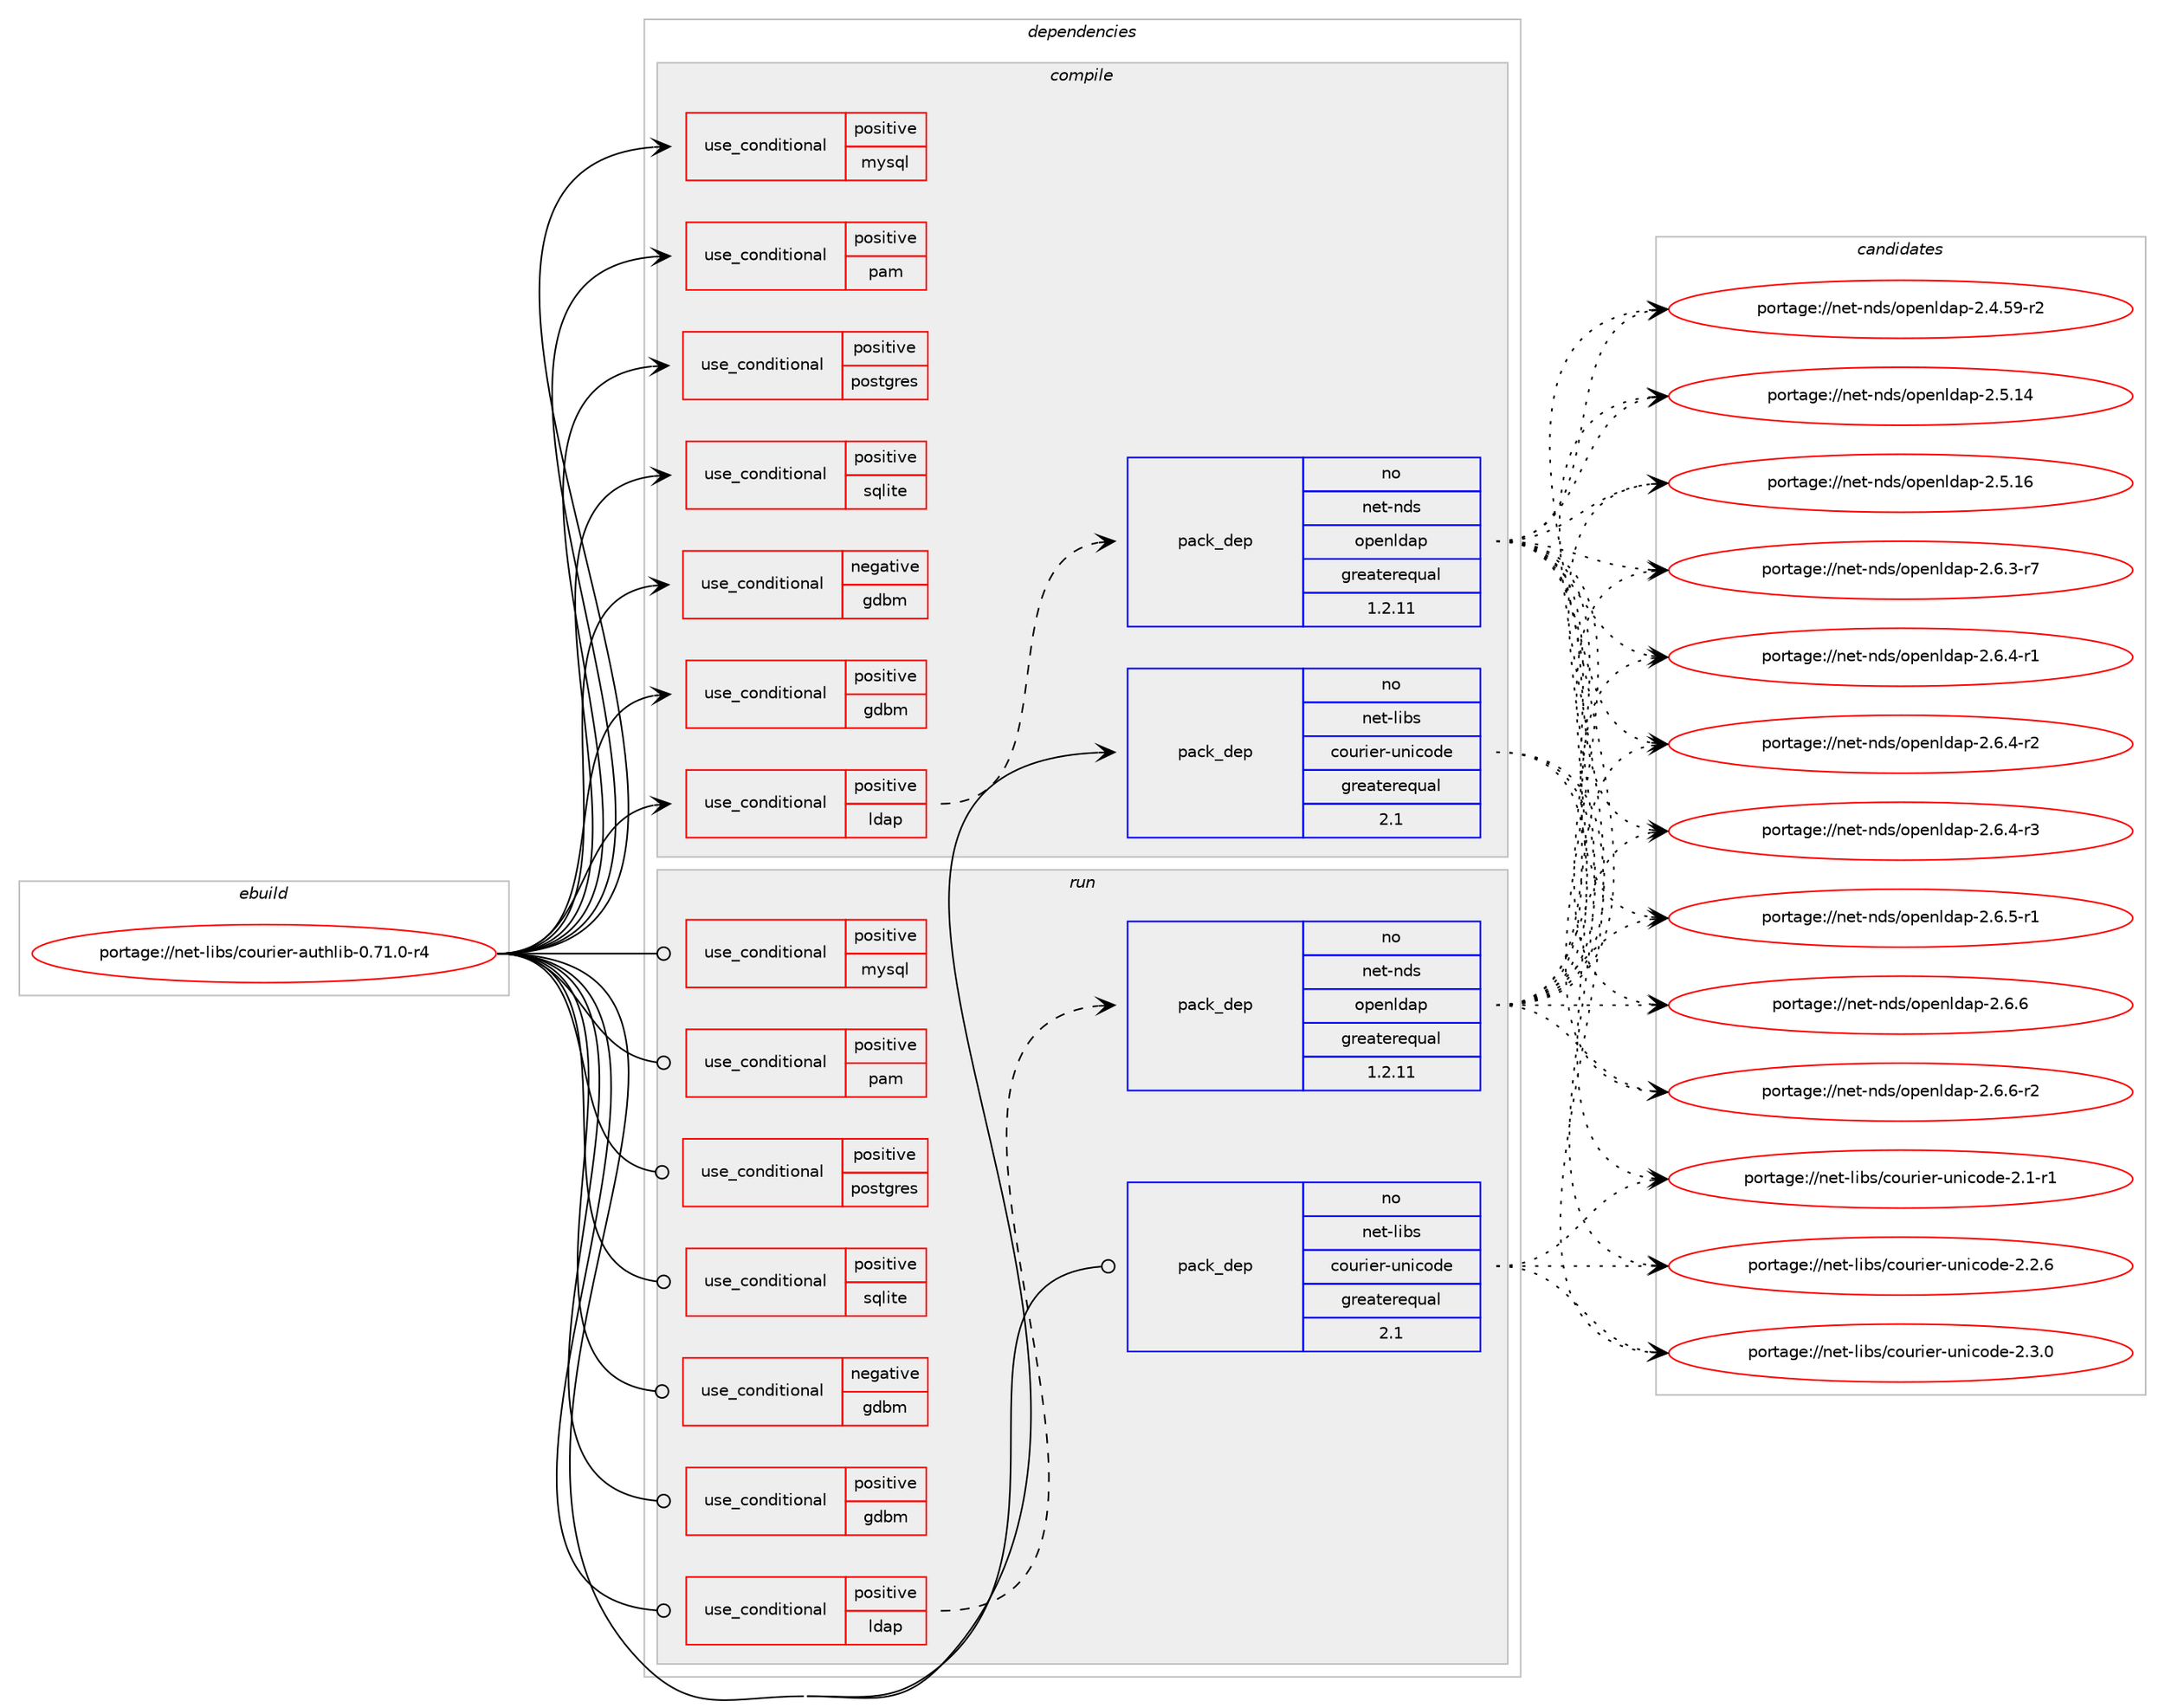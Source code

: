 digraph prolog {

# *************
# Graph options
# *************

newrank=true;
concentrate=true;
compound=true;
graph [rankdir=LR,fontname=Helvetica,fontsize=10,ranksep=1.5];#, ranksep=2.5, nodesep=0.2];
edge  [arrowhead=vee];
node  [fontname=Helvetica,fontsize=10];

# **********
# The ebuild
# **********

subgraph cluster_leftcol {
color=gray;
rank=same;
label=<<i>ebuild</i>>;
id [label="portage://net-libs/courier-authlib-0.71.0-r4", color=red, width=4, href="../net-libs/courier-authlib-0.71.0-r4.svg"];
}

# ****************
# The dependencies
# ****************

subgraph cluster_midcol {
color=gray;
label=<<i>dependencies</i>>;
subgraph cluster_compile {
fillcolor="#eeeeee";
style=filled;
label=<<i>compile</i>>;
subgraph cond90787 {
dependency182316 [label=<<TABLE BORDER="0" CELLBORDER="1" CELLSPACING="0" CELLPADDING="4"><TR><TD ROWSPAN="3" CELLPADDING="10">use_conditional</TD></TR><TR><TD>negative</TD></TR><TR><TD>gdbm</TD></TR></TABLE>>, shape=none, color=red];
# *** BEGIN UNKNOWN DEPENDENCY TYPE (TODO) ***
# dependency182316 -> package_dependency(portage://net-libs/courier-authlib-0.71.0-r4,install,no,sys-libs,db,none,[,,],any_same_slot,[])
# *** END UNKNOWN DEPENDENCY TYPE (TODO) ***

}
id:e -> dependency182316:w [weight=20,style="solid",arrowhead="vee"];
subgraph cond90788 {
dependency182317 [label=<<TABLE BORDER="0" CELLBORDER="1" CELLSPACING="0" CELLPADDING="4"><TR><TD ROWSPAN="3" CELLPADDING="10">use_conditional</TD></TR><TR><TD>positive</TD></TR><TR><TD>gdbm</TD></TR></TABLE>>, shape=none, color=red];
# *** BEGIN UNKNOWN DEPENDENCY TYPE (TODO) ***
# dependency182317 -> package_dependency(portage://net-libs/courier-authlib-0.71.0-r4,install,no,sys-libs,gdbm,none,[,,],any_same_slot,[])
# *** END UNKNOWN DEPENDENCY TYPE (TODO) ***

}
id:e -> dependency182317:w [weight=20,style="solid",arrowhead="vee"];
subgraph cond90789 {
dependency182318 [label=<<TABLE BORDER="0" CELLBORDER="1" CELLSPACING="0" CELLPADDING="4"><TR><TD ROWSPAN="3" CELLPADDING="10">use_conditional</TD></TR><TR><TD>positive</TD></TR><TR><TD>ldap</TD></TR></TABLE>>, shape=none, color=red];
subgraph pack88940 {
dependency182319 [label=<<TABLE BORDER="0" CELLBORDER="1" CELLSPACING="0" CELLPADDING="4" WIDTH="220"><TR><TD ROWSPAN="6" CELLPADDING="30">pack_dep</TD></TR><TR><TD WIDTH="110">no</TD></TR><TR><TD>net-nds</TD></TR><TR><TD>openldap</TD></TR><TR><TD>greaterequal</TD></TR><TR><TD>1.2.11</TD></TR></TABLE>>, shape=none, color=blue];
}
dependency182318:e -> dependency182319:w [weight=20,style="dashed",arrowhead="vee"];
}
id:e -> dependency182318:w [weight=20,style="solid",arrowhead="vee"];
subgraph cond90790 {
dependency182320 [label=<<TABLE BORDER="0" CELLBORDER="1" CELLSPACING="0" CELLPADDING="4"><TR><TD ROWSPAN="3" CELLPADDING="10">use_conditional</TD></TR><TR><TD>positive</TD></TR><TR><TD>mysql</TD></TR></TABLE>>, shape=none, color=red];
# *** BEGIN UNKNOWN DEPENDENCY TYPE (TODO) ***
# dependency182320 -> package_dependency(portage://net-libs/courier-authlib-0.71.0-r4,install,no,dev-db,mysql-connector-c,none,[,,],any_same_slot,[])
# *** END UNKNOWN DEPENDENCY TYPE (TODO) ***

}
id:e -> dependency182320:w [weight=20,style="solid",arrowhead="vee"];
subgraph cond90791 {
dependency182321 [label=<<TABLE BORDER="0" CELLBORDER="1" CELLSPACING="0" CELLPADDING="4"><TR><TD ROWSPAN="3" CELLPADDING="10">use_conditional</TD></TR><TR><TD>positive</TD></TR><TR><TD>pam</TD></TR></TABLE>>, shape=none, color=red];
# *** BEGIN UNKNOWN DEPENDENCY TYPE (TODO) ***
# dependency182321 -> package_dependency(portage://net-libs/courier-authlib-0.71.0-r4,install,no,sys-libs,pam,none,[,,],[],[])
# *** END UNKNOWN DEPENDENCY TYPE (TODO) ***

}
id:e -> dependency182321:w [weight=20,style="solid",arrowhead="vee"];
subgraph cond90792 {
dependency182322 [label=<<TABLE BORDER="0" CELLBORDER="1" CELLSPACING="0" CELLPADDING="4"><TR><TD ROWSPAN="3" CELLPADDING="10">use_conditional</TD></TR><TR><TD>positive</TD></TR><TR><TD>postgres</TD></TR></TABLE>>, shape=none, color=red];
# *** BEGIN UNKNOWN DEPENDENCY TYPE (TODO) ***
# dependency182322 -> package_dependency(portage://net-libs/courier-authlib-0.71.0-r4,install,no,dev-db,postgresql,none,[,,],any_same_slot,[])
# *** END UNKNOWN DEPENDENCY TYPE (TODO) ***

}
id:e -> dependency182322:w [weight=20,style="solid",arrowhead="vee"];
subgraph cond90793 {
dependency182323 [label=<<TABLE BORDER="0" CELLBORDER="1" CELLSPACING="0" CELLPADDING="4"><TR><TD ROWSPAN="3" CELLPADDING="10">use_conditional</TD></TR><TR><TD>positive</TD></TR><TR><TD>sqlite</TD></TR></TABLE>>, shape=none, color=red];
# *** BEGIN UNKNOWN DEPENDENCY TYPE (TODO) ***
# dependency182323 -> package_dependency(portage://net-libs/courier-authlib-0.71.0-r4,install,no,dev-db,sqlite,none,[,,],[slot(3)],[])
# *** END UNKNOWN DEPENDENCY TYPE (TODO) ***

}
id:e -> dependency182323:w [weight=20,style="solid",arrowhead="vee"];
# *** BEGIN UNKNOWN DEPENDENCY TYPE (TODO) ***
# id -> package_dependency(portage://net-libs/courier-authlib-0.71.0-r4,install,no,dev-libs,openssl,none,[,,],[slot(0),equal],[])
# *** END UNKNOWN DEPENDENCY TYPE (TODO) ***

subgraph pack88941 {
dependency182324 [label=<<TABLE BORDER="0" CELLBORDER="1" CELLSPACING="0" CELLPADDING="4" WIDTH="220"><TR><TD ROWSPAN="6" CELLPADDING="30">pack_dep</TD></TR><TR><TD WIDTH="110">no</TD></TR><TR><TD>net-libs</TD></TR><TR><TD>courier-unicode</TD></TR><TR><TD>greaterequal</TD></TR><TR><TD>2.1</TD></TR></TABLE>>, shape=none, color=blue];
}
id:e -> dependency182324:w [weight=20,style="solid",arrowhead="vee"];
# *** BEGIN UNKNOWN DEPENDENCY TYPE (TODO) ***
# id -> package_dependency(portage://net-libs/courier-authlib-0.71.0-r4,install,no,net-mail,mailbase,none,[,,],[],[])
# *** END UNKNOWN DEPENDENCY TYPE (TODO) ***

# *** BEGIN UNKNOWN DEPENDENCY TYPE (TODO) ***
# id -> package_dependency(portage://net-libs/courier-authlib-0.71.0-r4,install,no,virtual,libcrypt,none,[,,],any_same_slot,[])
# *** END UNKNOWN DEPENDENCY TYPE (TODO) ***

}
subgraph cluster_compileandrun {
fillcolor="#eeeeee";
style=filled;
label=<<i>compile and run</i>>;
}
subgraph cluster_run {
fillcolor="#eeeeee";
style=filled;
label=<<i>run</i>>;
subgraph cond90794 {
dependency182325 [label=<<TABLE BORDER="0" CELLBORDER="1" CELLSPACING="0" CELLPADDING="4"><TR><TD ROWSPAN="3" CELLPADDING="10">use_conditional</TD></TR><TR><TD>negative</TD></TR><TR><TD>gdbm</TD></TR></TABLE>>, shape=none, color=red];
# *** BEGIN UNKNOWN DEPENDENCY TYPE (TODO) ***
# dependency182325 -> package_dependency(portage://net-libs/courier-authlib-0.71.0-r4,run,no,sys-libs,db,none,[,,],any_same_slot,[])
# *** END UNKNOWN DEPENDENCY TYPE (TODO) ***

}
id:e -> dependency182325:w [weight=20,style="solid",arrowhead="odot"];
subgraph cond90795 {
dependency182326 [label=<<TABLE BORDER="0" CELLBORDER="1" CELLSPACING="0" CELLPADDING="4"><TR><TD ROWSPAN="3" CELLPADDING="10">use_conditional</TD></TR><TR><TD>positive</TD></TR><TR><TD>gdbm</TD></TR></TABLE>>, shape=none, color=red];
# *** BEGIN UNKNOWN DEPENDENCY TYPE (TODO) ***
# dependency182326 -> package_dependency(portage://net-libs/courier-authlib-0.71.0-r4,run,no,sys-libs,gdbm,none,[,,],any_same_slot,[])
# *** END UNKNOWN DEPENDENCY TYPE (TODO) ***

}
id:e -> dependency182326:w [weight=20,style="solid",arrowhead="odot"];
subgraph cond90796 {
dependency182327 [label=<<TABLE BORDER="0" CELLBORDER="1" CELLSPACING="0" CELLPADDING="4"><TR><TD ROWSPAN="3" CELLPADDING="10">use_conditional</TD></TR><TR><TD>positive</TD></TR><TR><TD>ldap</TD></TR></TABLE>>, shape=none, color=red];
subgraph pack88942 {
dependency182328 [label=<<TABLE BORDER="0" CELLBORDER="1" CELLSPACING="0" CELLPADDING="4" WIDTH="220"><TR><TD ROWSPAN="6" CELLPADDING="30">pack_dep</TD></TR><TR><TD WIDTH="110">no</TD></TR><TR><TD>net-nds</TD></TR><TR><TD>openldap</TD></TR><TR><TD>greaterequal</TD></TR><TR><TD>1.2.11</TD></TR></TABLE>>, shape=none, color=blue];
}
dependency182327:e -> dependency182328:w [weight=20,style="dashed",arrowhead="vee"];
}
id:e -> dependency182327:w [weight=20,style="solid",arrowhead="odot"];
subgraph cond90797 {
dependency182329 [label=<<TABLE BORDER="0" CELLBORDER="1" CELLSPACING="0" CELLPADDING="4"><TR><TD ROWSPAN="3" CELLPADDING="10">use_conditional</TD></TR><TR><TD>positive</TD></TR><TR><TD>mysql</TD></TR></TABLE>>, shape=none, color=red];
# *** BEGIN UNKNOWN DEPENDENCY TYPE (TODO) ***
# dependency182329 -> package_dependency(portage://net-libs/courier-authlib-0.71.0-r4,run,no,dev-db,mysql-connector-c,none,[,,],any_same_slot,[])
# *** END UNKNOWN DEPENDENCY TYPE (TODO) ***

}
id:e -> dependency182329:w [weight=20,style="solid",arrowhead="odot"];
subgraph cond90798 {
dependency182330 [label=<<TABLE BORDER="0" CELLBORDER="1" CELLSPACING="0" CELLPADDING="4"><TR><TD ROWSPAN="3" CELLPADDING="10">use_conditional</TD></TR><TR><TD>positive</TD></TR><TR><TD>pam</TD></TR></TABLE>>, shape=none, color=red];
# *** BEGIN UNKNOWN DEPENDENCY TYPE (TODO) ***
# dependency182330 -> package_dependency(portage://net-libs/courier-authlib-0.71.0-r4,run,no,sys-libs,pam,none,[,,],[],[])
# *** END UNKNOWN DEPENDENCY TYPE (TODO) ***

}
id:e -> dependency182330:w [weight=20,style="solid",arrowhead="odot"];
subgraph cond90799 {
dependency182331 [label=<<TABLE BORDER="0" CELLBORDER="1" CELLSPACING="0" CELLPADDING="4"><TR><TD ROWSPAN="3" CELLPADDING="10">use_conditional</TD></TR><TR><TD>positive</TD></TR><TR><TD>postgres</TD></TR></TABLE>>, shape=none, color=red];
# *** BEGIN UNKNOWN DEPENDENCY TYPE (TODO) ***
# dependency182331 -> package_dependency(portage://net-libs/courier-authlib-0.71.0-r4,run,no,dev-db,postgresql,none,[,,],any_same_slot,[])
# *** END UNKNOWN DEPENDENCY TYPE (TODO) ***

}
id:e -> dependency182331:w [weight=20,style="solid",arrowhead="odot"];
subgraph cond90800 {
dependency182332 [label=<<TABLE BORDER="0" CELLBORDER="1" CELLSPACING="0" CELLPADDING="4"><TR><TD ROWSPAN="3" CELLPADDING="10">use_conditional</TD></TR><TR><TD>positive</TD></TR><TR><TD>sqlite</TD></TR></TABLE>>, shape=none, color=red];
# *** BEGIN UNKNOWN DEPENDENCY TYPE (TODO) ***
# dependency182332 -> package_dependency(portage://net-libs/courier-authlib-0.71.0-r4,run,no,dev-db,sqlite,none,[,,],[slot(3)],[])
# *** END UNKNOWN DEPENDENCY TYPE (TODO) ***

}
id:e -> dependency182332:w [weight=20,style="solid",arrowhead="odot"];
# *** BEGIN UNKNOWN DEPENDENCY TYPE (TODO) ***
# id -> package_dependency(portage://net-libs/courier-authlib-0.71.0-r4,run,no,dev-libs,openssl,none,[,,],[slot(0),equal],[])
# *** END UNKNOWN DEPENDENCY TYPE (TODO) ***

subgraph pack88943 {
dependency182333 [label=<<TABLE BORDER="0" CELLBORDER="1" CELLSPACING="0" CELLPADDING="4" WIDTH="220"><TR><TD ROWSPAN="6" CELLPADDING="30">pack_dep</TD></TR><TR><TD WIDTH="110">no</TD></TR><TR><TD>net-libs</TD></TR><TR><TD>courier-unicode</TD></TR><TR><TD>greaterequal</TD></TR><TR><TD>2.1</TD></TR></TABLE>>, shape=none, color=blue];
}
id:e -> dependency182333:w [weight=20,style="solid",arrowhead="odot"];
# *** BEGIN UNKNOWN DEPENDENCY TYPE (TODO) ***
# id -> package_dependency(portage://net-libs/courier-authlib-0.71.0-r4,run,no,net-mail,mailbase,none,[,,],[],[])
# *** END UNKNOWN DEPENDENCY TYPE (TODO) ***

# *** BEGIN UNKNOWN DEPENDENCY TYPE (TODO) ***
# id -> package_dependency(portage://net-libs/courier-authlib-0.71.0-r4,run,no,virtual,libcrypt,none,[,,],any_same_slot,[])
# *** END UNKNOWN DEPENDENCY TYPE (TODO) ***

}
}

# **************
# The candidates
# **************

subgraph cluster_choices {
rank=same;
color=gray;
label=<<i>candidates</i>>;

subgraph choice88940 {
color=black;
nodesep=1;
choice110101116451101001154711111210111010810097112455046524653574511450 [label="portage://net-nds/openldap-2.4.59-r2", color=red, width=4,href="../net-nds/openldap-2.4.59-r2.svg"];
choice11010111645110100115471111121011101081009711245504653464952 [label="portage://net-nds/openldap-2.5.14", color=red, width=4,href="../net-nds/openldap-2.5.14.svg"];
choice11010111645110100115471111121011101081009711245504653464954 [label="portage://net-nds/openldap-2.5.16", color=red, width=4,href="../net-nds/openldap-2.5.16.svg"];
choice1101011164511010011547111112101110108100971124550465446514511455 [label="portage://net-nds/openldap-2.6.3-r7", color=red, width=4,href="../net-nds/openldap-2.6.3-r7.svg"];
choice1101011164511010011547111112101110108100971124550465446524511449 [label="portage://net-nds/openldap-2.6.4-r1", color=red, width=4,href="../net-nds/openldap-2.6.4-r1.svg"];
choice1101011164511010011547111112101110108100971124550465446524511450 [label="portage://net-nds/openldap-2.6.4-r2", color=red, width=4,href="../net-nds/openldap-2.6.4-r2.svg"];
choice1101011164511010011547111112101110108100971124550465446524511451 [label="portage://net-nds/openldap-2.6.4-r3", color=red, width=4,href="../net-nds/openldap-2.6.4-r3.svg"];
choice1101011164511010011547111112101110108100971124550465446534511449 [label="portage://net-nds/openldap-2.6.5-r1", color=red, width=4,href="../net-nds/openldap-2.6.5-r1.svg"];
choice110101116451101001154711111210111010810097112455046544654 [label="portage://net-nds/openldap-2.6.6", color=red, width=4,href="../net-nds/openldap-2.6.6.svg"];
choice1101011164511010011547111112101110108100971124550465446544511450 [label="portage://net-nds/openldap-2.6.6-r2", color=red, width=4,href="../net-nds/openldap-2.6.6-r2.svg"];
dependency182319:e -> choice110101116451101001154711111210111010810097112455046524653574511450:w [style=dotted,weight="100"];
dependency182319:e -> choice11010111645110100115471111121011101081009711245504653464952:w [style=dotted,weight="100"];
dependency182319:e -> choice11010111645110100115471111121011101081009711245504653464954:w [style=dotted,weight="100"];
dependency182319:e -> choice1101011164511010011547111112101110108100971124550465446514511455:w [style=dotted,weight="100"];
dependency182319:e -> choice1101011164511010011547111112101110108100971124550465446524511449:w [style=dotted,weight="100"];
dependency182319:e -> choice1101011164511010011547111112101110108100971124550465446524511450:w [style=dotted,weight="100"];
dependency182319:e -> choice1101011164511010011547111112101110108100971124550465446524511451:w [style=dotted,weight="100"];
dependency182319:e -> choice1101011164511010011547111112101110108100971124550465446534511449:w [style=dotted,weight="100"];
dependency182319:e -> choice110101116451101001154711111210111010810097112455046544654:w [style=dotted,weight="100"];
dependency182319:e -> choice1101011164511010011547111112101110108100971124550465446544511450:w [style=dotted,weight="100"];
}
subgraph choice88941 {
color=black;
nodesep=1;
choice110101116451081059811547991111171141051011144511711010599111100101455046494511449 [label="portage://net-libs/courier-unicode-2.1-r1", color=red, width=4,href="../net-libs/courier-unicode-2.1-r1.svg"];
choice110101116451081059811547991111171141051011144511711010599111100101455046504654 [label="portage://net-libs/courier-unicode-2.2.6", color=red, width=4,href="../net-libs/courier-unicode-2.2.6.svg"];
choice110101116451081059811547991111171141051011144511711010599111100101455046514648 [label="portage://net-libs/courier-unicode-2.3.0", color=red, width=4,href="../net-libs/courier-unicode-2.3.0.svg"];
dependency182324:e -> choice110101116451081059811547991111171141051011144511711010599111100101455046494511449:w [style=dotted,weight="100"];
dependency182324:e -> choice110101116451081059811547991111171141051011144511711010599111100101455046504654:w [style=dotted,weight="100"];
dependency182324:e -> choice110101116451081059811547991111171141051011144511711010599111100101455046514648:w [style=dotted,weight="100"];
}
subgraph choice88942 {
color=black;
nodesep=1;
choice110101116451101001154711111210111010810097112455046524653574511450 [label="portage://net-nds/openldap-2.4.59-r2", color=red, width=4,href="../net-nds/openldap-2.4.59-r2.svg"];
choice11010111645110100115471111121011101081009711245504653464952 [label="portage://net-nds/openldap-2.5.14", color=red, width=4,href="../net-nds/openldap-2.5.14.svg"];
choice11010111645110100115471111121011101081009711245504653464954 [label="portage://net-nds/openldap-2.5.16", color=red, width=4,href="../net-nds/openldap-2.5.16.svg"];
choice1101011164511010011547111112101110108100971124550465446514511455 [label="portage://net-nds/openldap-2.6.3-r7", color=red, width=4,href="../net-nds/openldap-2.6.3-r7.svg"];
choice1101011164511010011547111112101110108100971124550465446524511449 [label="portage://net-nds/openldap-2.6.4-r1", color=red, width=4,href="../net-nds/openldap-2.6.4-r1.svg"];
choice1101011164511010011547111112101110108100971124550465446524511450 [label="portage://net-nds/openldap-2.6.4-r2", color=red, width=4,href="../net-nds/openldap-2.6.4-r2.svg"];
choice1101011164511010011547111112101110108100971124550465446524511451 [label="portage://net-nds/openldap-2.6.4-r3", color=red, width=4,href="../net-nds/openldap-2.6.4-r3.svg"];
choice1101011164511010011547111112101110108100971124550465446534511449 [label="portage://net-nds/openldap-2.6.5-r1", color=red, width=4,href="../net-nds/openldap-2.6.5-r1.svg"];
choice110101116451101001154711111210111010810097112455046544654 [label="portage://net-nds/openldap-2.6.6", color=red, width=4,href="../net-nds/openldap-2.6.6.svg"];
choice1101011164511010011547111112101110108100971124550465446544511450 [label="portage://net-nds/openldap-2.6.6-r2", color=red, width=4,href="../net-nds/openldap-2.6.6-r2.svg"];
dependency182328:e -> choice110101116451101001154711111210111010810097112455046524653574511450:w [style=dotted,weight="100"];
dependency182328:e -> choice11010111645110100115471111121011101081009711245504653464952:w [style=dotted,weight="100"];
dependency182328:e -> choice11010111645110100115471111121011101081009711245504653464954:w [style=dotted,weight="100"];
dependency182328:e -> choice1101011164511010011547111112101110108100971124550465446514511455:w [style=dotted,weight="100"];
dependency182328:e -> choice1101011164511010011547111112101110108100971124550465446524511449:w [style=dotted,weight="100"];
dependency182328:e -> choice1101011164511010011547111112101110108100971124550465446524511450:w [style=dotted,weight="100"];
dependency182328:e -> choice1101011164511010011547111112101110108100971124550465446524511451:w [style=dotted,weight="100"];
dependency182328:e -> choice1101011164511010011547111112101110108100971124550465446534511449:w [style=dotted,weight="100"];
dependency182328:e -> choice110101116451101001154711111210111010810097112455046544654:w [style=dotted,weight="100"];
dependency182328:e -> choice1101011164511010011547111112101110108100971124550465446544511450:w [style=dotted,weight="100"];
}
subgraph choice88943 {
color=black;
nodesep=1;
choice110101116451081059811547991111171141051011144511711010599111100101455046494511449 [label="portage://net-libs/courier-unicode-2.1-r1", color=red, width=4,href="../net-libs/courier-unicode-2.1-r1.svg"];
choice110101116451081059811547991111171141051011144511711010599111100101455046504654 [label="portage://net-libs/courier-unicode-2.2.6", color=red, width=4,href="../net-libs/courier-unicode-2.2.6.svg"];
choice110101116451081059811547991111171141051011144511711010599111100101455046514648 [label="portage://net-libs/courier-unicode-2.3.0", color=red, width=4,href="../net-libs/courier-unicode-2.3.0.svg"];
dependency182333:e -> choice110101116451081059811547991111171141051011144511711010599111100101455046494511449:w [style=dotted,weight="100"];
dependency182333:e -> choice110101116451081059811547991111171141051011144511711010599111100101455046504654:w [style=dotted,weight="100"];
dependency182333:e -> choice110101116451081059811547991111171141051011144511711010599111100101455046514648:w [style=dotted,weight="100"];
}
}

}
